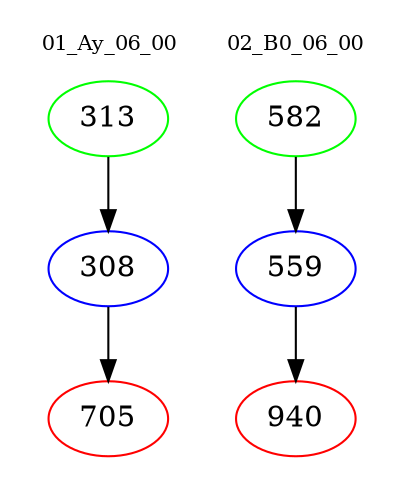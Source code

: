 digraph{
subgraph cluster_0 {
color = white
label = "01_Ay_06_00";
fontsize=10;
T0_313 [label="313", color="green"]
T0_313 -> T0_308 [color="black"]
T0_308 [label="308", color="blue"]
T0_308 -> T0_705 [color="black"]
T0_705 [label="705", color="red"]
}
subgraph cluster_1 {
color = white
label = "02_B0_06_00";
fontsize=10;
T1_582 [label="582", color="green"]
T1_582 -> T1_559 [color="black"]
T1_559 [label="559", color="blue"]
T1_559 -> T1_940 [color="black"]
T1_940 [label="940", color="red"]
}
}
